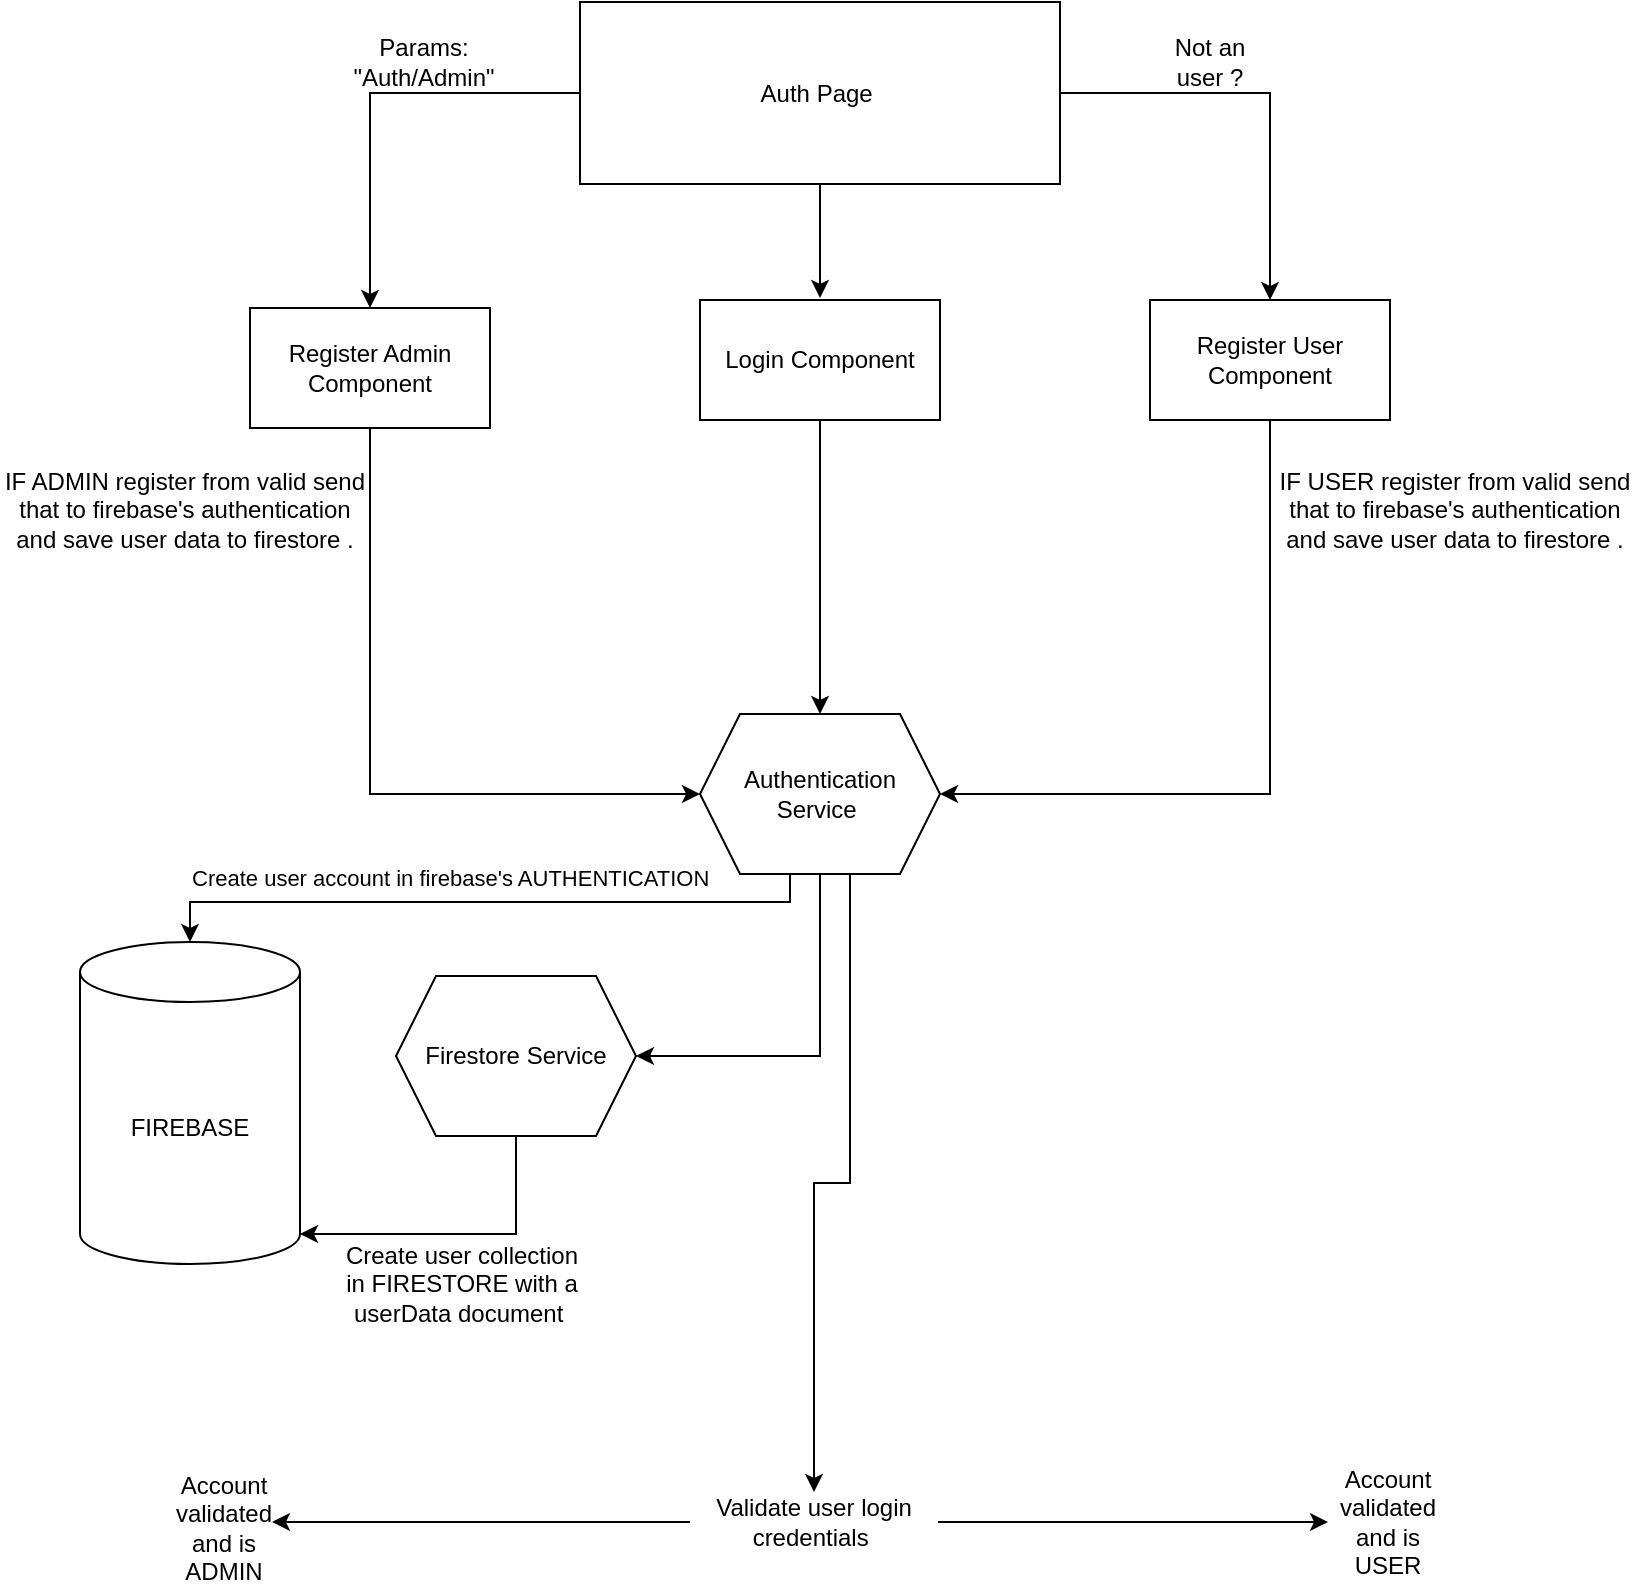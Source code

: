 <mxfile version="20.8.13" type="device"><diagram name="Page-1" id="NkeqqeAs80jkY1QCjQzm"><mxGraphModel dx="1434" dy="804" grid="0" gridSize="10" guides="1" tooltips="1" connect="1" arrows="1" fold="1" page="1" pageScale="1" pageWidth="827" pageHeight="1169" background="none" math="0" shadow="0"><root><mxCell id="0"/><mxCell id="1" parent="0"/><mxCell id="1DumrSgfdFv8Ug77aITs-3" style="edgeStyle=orthogonalEdgeStyle;rounded=0;orthogonalLoop=1;jettySize=auto;html=1;exitX=0.5;exitY=1;exitDx=0;exitDy=0;" edge="1" parent="1" source="1DumrSgfdFv8Ug77aITs-1"><mxGeometry relative="1" as="geometry"><mxPoint x="414" y="263" as="targetPoint"/></mxGeometry></mxCell><mxCell id="1DumrSgfdFv8Ug77aITs-40" style="edgeStyle=orthogonalEdgeStyle;rounded=0;orthogonalLoop=1;jettySize=auto;html=1;exitX=1;exitY=0.5;exitDx=0;exitDy=0;entryX=0.5;entryY=0;entryDx=0;entryDy=0;" edge="1" parent="1" source="1DumrSgfdFv8Ug77aITs-1" target="1DumrSgfdFv8Ug77aITs-9"><mxGeometry relative="1" as="geometry"/></mxCell><mxCell id="1DumrSgfdFv8Ug77aITs-41" style="edgeStyle=orthogonalEdgeStyle;rounded=0;orthogonalLoop=1;jettySize=auto;html=1;exitX=0;exitY=0.5;exitDx=0;exitDy=0;entryX=0.5;entryY=0;entryDx=0;entryDy=0;" edge="1" parent="1" source="1DumrSgfdFv8Ug77aITs-1" target="1DumrSgfdFv8Ug77aITs-11"><mxGeometry relative="1" as="geometry"/></mxCell><mxCell id="1DumrSgfdFv8Ug77aITs-1" value="Auth Page&amp;nbsp;" style="rounded=0;whiteSpace=wrap;html=1;" vertex="1" parent="1"><mxGeometry x="294" y="115" width="240" height="91" as="geometry"/></mxCell><mxCell id="1DumrSgfdFv8Ug77aITs-42" style="edgeStyle=orthogonalEdgeStyle;rounded=0;orthogonalLoop=1;jettySize=auto;html=1;exitX=0.5;exitY=1;exitDx=0;exitDy=0;entryX=0.5;entryY=0;entryDx=0;entryDy=0;" edge="1" parent="1" source="1DumrSgfdFv8Ug77aITs-4" target="1DumrSgfdFv8Ug77aITs-38"><mxGeometry relative="1" as="geometry"/></mxCell><mxCell id="1DumrSgfdFv8Ug77aITs-4" value="Login Component" style="rounded=0;whiteSpace=wrap;html=1;" vertex="1" parent="1"><mxGeometry x="354" y="264" width="120" height="60" as="geometry"/></mxCell><mxCell id="1DumrSgfdFv8Ug77aITs-8" value="Not an user ?" style="text;html=1;strokeColor=none;fillColor=none;align=center;verticalAlign=middle;whiteSpace=wrap;rounded=0;" vertex="1" parent="1"><mxGeometry x="579" y="130" width="60" height="30" as="geometry"/></mxCell><mxCell id="1DumrSgfdFv8Ug77aITs-43" style="edgeStyle=orthogonalEdgeStyle;rounded=0;orthogonalLoop=1;jettySize=auto;html=1;exitX=0.5;exitY=1;exitDx=0;exitDy=0;entryX=1;entryY=0.5;entryDx=0;entryDy=0;" edge="1" parent="1" source="1DumrSgfdFv8Ug77aITs-9" target="1DumrSgfdFv8Ug77aITs-38"><mxGeometry relative="1" as="geometry"/></mxCell><mxCell id="1DumrSgfdFv8Ug77aITs-9" value="Register User Component" style="rounded=0;whiteSpace=wrap;html=1;" vertex="1" parent="1"><mxGeometry x="579" y="264" width="120" height="60" as="geometry"/></mxCell><mxCell id="1DumrSgfdFv8Ug77aITs-44" style="edgeStyle=orthogonalEdgeStyle;rounded=0;orthogonalLoop=1;jettySize=auto;html=1;exitX=0.5;exitY=1;exitDx=0;exitDy=0;entryX=0;entryY=0.5;entryDx=0;entryDy=0;" edge="1" parent="1" source="1DumrSgfdFv8Ug77aITs-11" target="1DumrSgfdFv8Ug77aITs-38"><mxGeometry relative="1" as="geometry"/></mxCell><mxCell id="1DumrSgfdFv8Ug77aITs-11" value="Register Admin Component" style="rounded=0;whiteSpace=wrap;html=1;" vertex="1" parent="1"><mxGeometry x="129" y="268" width="120" height="60" as="geometry"/></mxCell><mxCell id="1DumrSgfdFv8Ug77aITs-12" value="Params: &quot;Auth/Admin&quot;" style="text;html=1;strokeColor=none;fillColor=none;align=center;verticalAlign=middle;whiteSpace=wrap;rounded=0;" vertex="1" parent="1"><mxGeometry x="186" y="130" width="60" height="30" as="geometry"/></mxCell><mxCell id="1DumrSgfdFv8Ug77aITs-13" value="FIREBASE" style="shape=cylinder3;whiteSpace=wrap;html=1;boundedLbl=1;backgroundOutline=1;size=15;" vertex="1" parent="1"><mxGeometry x="44" y="585" width="110" height="161" as="geometry"/></mxCell><mxCell id="1DumrSgfdFv8Ug77aITs-21" value="Validate user login credentials&amp;nbsp;" style="text;html=1;strokeColor=none;fillColor=none;align=center;verticalAlign=middle;whiteSpace=wrap;rounded=0;" vertex="1" parent="1"><mxGeometry x="349" y="860" width="124" height="30" as="geometry"/></mxCell><mxCell id="1DumrSgfdFv8Ug77aITs-22" value="Account validated and is ADMIN" style="text;html=1;strokeColor=none;fillColor=none;align=center;verticalAlign=middle;whiteSpace=wrap;rounded=0;" vertex="1" parent="1"><mxGeometry x="86" y="863" width="60" height="30" as="geometry"/></mxCell><mxCell id="1DumrSgfdFv8Ug77aITs-24" value="Account validated and is USER" style="text;html=1;strokeColor=none;fillColor=none;align=center;verticalAlign=middle;whiteSpace=wrap;rounded=0;" vertex="1" parent="1"><mxGeometry x="668" y="860" width="60" height="30" as="geometry"/></mxCell><mxCell id="1DumrSgfdFv8Ug77aITs-30" value="" style="endArrow=classic;html=1;rounded=0;exitX=1;exitY=0.5;exitDx=0;exitDy=0;entryX=0;entryY=0.5;entryDx=0;entryDy=0;" edge="1" parent="1" source="1DumrSgfdFv8Ug77aITs-21" target="1DumrSgfdFv8Ug77aITs-24"><mxGeometry width="50" height="50" relative="1" as="geometry"><mxPoint x="426" y="904" as="sourcePoint"/><mxPoint x="476" y="854" as="targetPoint"/></mxGeometry></mxCell><mxCell id="1DumrSgfdFv8Ug77aITs-31" value="" style="endArrow=classic;html=1;rounded=0;exitX=0;exitY=0.5;exitDx=0;exitDy=0;entryX=1;entryY=0.5;entryDx=0;entryDy=0;" edge="1" parent="1" source="1DumrSgfdFv8Ug77aITs-21"><mxGeometry width="50" height="50" relative="1" as="geometry"><mxPoint x="426" y="904" as="sourcePoint"/><mxPoint x="140" y="875" as="targetPoint"/></mxGeometry></mxCell><mxCell id="1DumrSgfdFv8Ug77aITs-36" value="IF USER register from valid send that to firebase's authentication and save user data to firestore ." style="text;html=1;strokeColor=none;fillColor=none;align=center;verticalAlign=middle;whiteSpace=wrap;rounded=0;" vertex="1" parent="1"><mxGeometry x="639" y="343" width="185" height="52" as="geometry"/></mxCell><mxCell id="1DumrSgfdFv8Ug77aITs-37" value="IF ADMIN register from valid send that to firebase's authentication and save user data to firestore ." style="text;html=1;strokeColor=none;fillColor=none;align=center;verticalAlign=middle;whiteSpace=wrap;rounded=0;" vertex="1" parent="1"><mxGeometry x="4" y="343" width="185" height="52" as="geometry"/></mxCell><mxCell id="1DumrSgfdFv8Ug77aITs-51" style="edgeStyle=orthogonalEdgeStyle;rounded=0;orthogonalLoop=1;jettySize=auto;html=1;exitX=0.375;exitY=1;exitDx=0;exitDy=0;entryX=0.5;entryY=0;entryDx=0;entryDy=0;entryPerimeter=0;" edge="1" parent="1" source="1DumrSgfdFv8Ug77aITs-38" target="1DumrSgfdFv8Ug77aITs-13"><mxGeometry relative="1" as="geometry"><Array as="points"><mxPoint x="399" y="565"/><mxPoint x="99" y="565"/></Array></mxGeometry></mxCell><mxCell id="1DumrSgfdFv8Ug77aITs-55" style="edgeStyle=orthogonalEdgeStyle;rounded=0;orthogonalLoop=1;jettySize=auto;html=1;exitX=0.5;exitY=1;exitDx=0;exitDy=0;entryX=1;entryY=0.5;entryDx=0;entryDy=0;" edge="1" parent="1" source="1DumrSgfdFv8Ug77aITs-38" target="1DumrSgfdFv8Ug77aITs-39"><mxGeometry relative="1" as="geometry"/></mxCell><mxCell id="1DumrSgfdFv8Ug77aITs-56" style="edgeStyle=orthogonalEdgeStyle;rounded=0;orthogonalLoop=1;jettySize=auto;html=1;exitX=0.625;exitY=1;exitDx=0;exitDy=0;entryX=0.5;entryY=0;entryDx=0;entryDy=0;" edge="1" parent="1" source="1DumrSgfdFv8Ug77aITs-38" target="1DumrSgfdFv8Ug77aITs-21"><mxGeometry relative="1" as="geometry"/></mxCell><mxCell id="1DumrSgfdFv8Ug77aITs-38" value="Authentication Service&amp;nbsp;" style="shape=hexagon;perimeter=hexagonPerimeter2;whiteSpace=wrap;html=1;fixedSize=1;" vertex="1" parent="1"><mxGeometry x="354" y="471" width="120" height="80" as="geometry"/></mxCell><mxCell id="1DumrSgfdFv8Ug77aITs-57" style="edgeStyle=orthogonalEdgeStyle;rounded=0;orthogonalLoop=1;jettySize=auto;html=1;exitX=0.5;exitY=1;exitDx=0;exitDy=0;entryX=1;entryY=1;entryDx=0;entryDy=-15;entryPerimeter=0;" edge="1" parent="1" source="1DumrSgfdFv8Ug77aITs-39" target="1DumrSgfdFv8Ug77aITs-13"><mxGeometry relative="1" as="geometry"/></mxCell><mxCell id="1DumrSgfdFv8Ug77aITs-39" value="Firestore Service" style="shape=hexagon;perimeter=hexagonPerimeter2;whiteSpace=wrap;html=1;fixedSize=1;" vertex="1" parent="1"><mxGeometry x="202" y="602" width="120" height="80" as="geometry"/></mxCell><mxCell id="1DumrSgfdFv8Ug77aITs-49" value="Create user collection in FIRESTORE with a userData document&amp;nbsp;" style="text;html=1;strokeColor=none;fillColor=none;align=center;verticalAlign=middle;whiteSpace=wrap;rounded=0;" vertex="1" parent="1"><mxGeometry x="173" y="741" width="124" height="30" as="geometry"/></mxCell><mxCell id="1DumrSgfdFv8Ug77aITs-52" value="&lt;meta charset=&quot;utf-8&quot;&gt;&lt;span style=&quot;color: rgb(0, 0, 0); font-family: Helvetica; font-size: 11px; font-style: normal; font-variant-ligatures: normal; font-variant-caps: normal; font-weight: 400; letter-spacing: normal; orphans: 2; text-align: center; text-indent: 0px; text-transform: none; widows: 2; word-spacing: 0px; -webkit-text-stroke-width: 0px; background-color: rgb(255, 255, 255); text-decoration-thickness: initial; text-decoration-style: initial; text-decoration-color: initial; float: none; display: inline !important;&quot;&gt;Create user account in firebase's AUTHENTICATION&lt;/span&gt;" style="text;whiteSpace=wrap;html=1;" vertex="1" parent="1"><mxGeometry x="98" y="539" width="287" height="36" as="geometry"/></mxCell></root></mxGraphModel></diagram></mxfile>